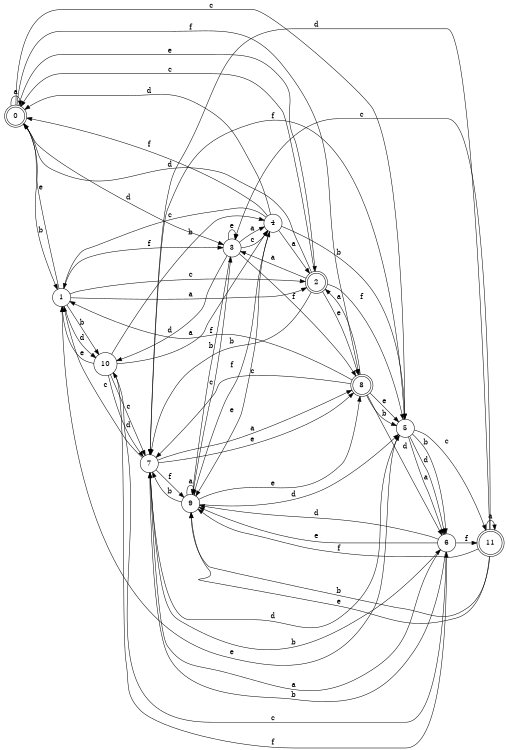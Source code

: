 digraph n10_2 {
__start0 [label="" shape="none"];

rankdir=LR;
size="8,5";

s0 [style="rounded,filled", color="black", fillcolor="white" shape="doublecircle", label="0"];
s1 [style="filled", color="black", fillcolor="white" shape="circle", label="1"];
s2 [style="rounded,filled", color="black", fillcolor="white" shape="doublecircle", label="2"];
s3 [style="filled", color="black", fillcolor="white" shape="circle", label="3"];
s4 [style="filled", color="black", fillcolor="white" shape="circle", label="4"];
s5 [style="filled", color="black", fillcolor="white" shape="circle", label="5"];
s6 [style="filled", color="black", fillcolor="white" shape="circle", label="6"];
s7 [style="filled", color="black", fillcolor="white" shape="circle", label="7"];
s8 [style="rounded,filled", color="black", fillcolor="white" shape="doublecircle", label="8"];
s9 [style="filled", color="black", fillcolor="white" shape="circle", label="9"];
s10 [style="filled", color="black", fillcolor="white" shape="circle", label="10"];
s11 [style="rounded,filled", color="black", fillcolor="white" shape="doublecircle", label="11"];
s0 -> s0 [label="a"];
s0 -> s1 [label="b"];
s0 -> s5 [label="c"];
s0 -> s3 [label="d"];
s0 -> s2 [label="e"];
s0 -> s8 [label="f"];
s1 -> s2 [label="a"];
s1 -> s10 [label="b"];
s1 -> s2 [label="c"];
s1 -> s10 [label="d"];
s1 -> s0 [label="e"];
s1 -> s3 [label="f"];
s2 -> s3 [label="a"];
s2 -> s7 [label="b"];
s2 -> s0 [label="c"];
s2 -> s0 [label="d"];
s2 -> s8 [label="e"];
s2 -> s5 [label="f"];
s3 -> s4 [label="a"];
s3 -> s9 [label="b"];
s3 -> s4 [label="c"];
s3 -> s10 [label="d"];
s3 -> s3 [label="e"];
s3 -> s8 [label="f"];
s4 -> s2 [label="a"];
s4 -> s5 [label="b"];
s4 -> s1 [label="c"];
s4 -> s0 [label="d"];
s4 -> s9 [label="e"];
s4 -> s0 [label="f"];
s5 -> s6 [label="a"];
s5 -> s6 [label="b"];
s5 -> s11 [label="c"];
s5 -> s6 [label="d"];
s5 -> s1 [label="e"];
s5 -> s7 [label="f"];
s6 -> s7 [label="a"];
s6 -> s7 [label="b"];
s6 -> s10 [label="c"];
s6 -> s9 [label="d"];
s6 -> s9 [label="e"];
s6 -> s11 [label="f"];
s7 -> s8 [label="a"];
s7 -> s6 [label="b"];
s7 -> s1 [label="c"];
s7 -> s5 [label="d"];
s7 -> s8 [label="e"];
s7 -> s9 [label="f"];
s8 -> s2 [label="a"];
s8 -> s5 [label="b"];
s8 -> s7 [label="c"];
s8 -> s6 [label="d"];
s8 -> s5 [label="e"];
s8 -> s1 [label="f"];
s9 -> s9 [label="a"];
s9 -> s7 [label="b"];
s9 -> s3 [label="c"];
s9 -> s5 [label="d"];
s9 -> s8 [label="e"];
s9 -> s4 [label="f"];
s10 -> s4 [label="a"];
s10 -> s4 [label="b"];
s10 -> s7 [label="c"];
s10 -> s7 [label="d"];
s10 -> s1 [label="e"];
s10 -> s6 [label="f"];
s11 -> s11 [label="a"];
s11 -> s9 [label="b"];
s11 -> s3 [label="c"];
s11 -> s7 [label="d"];
s11 -> s9 [label="e"];
s11 -> s9 [label="f"];

}